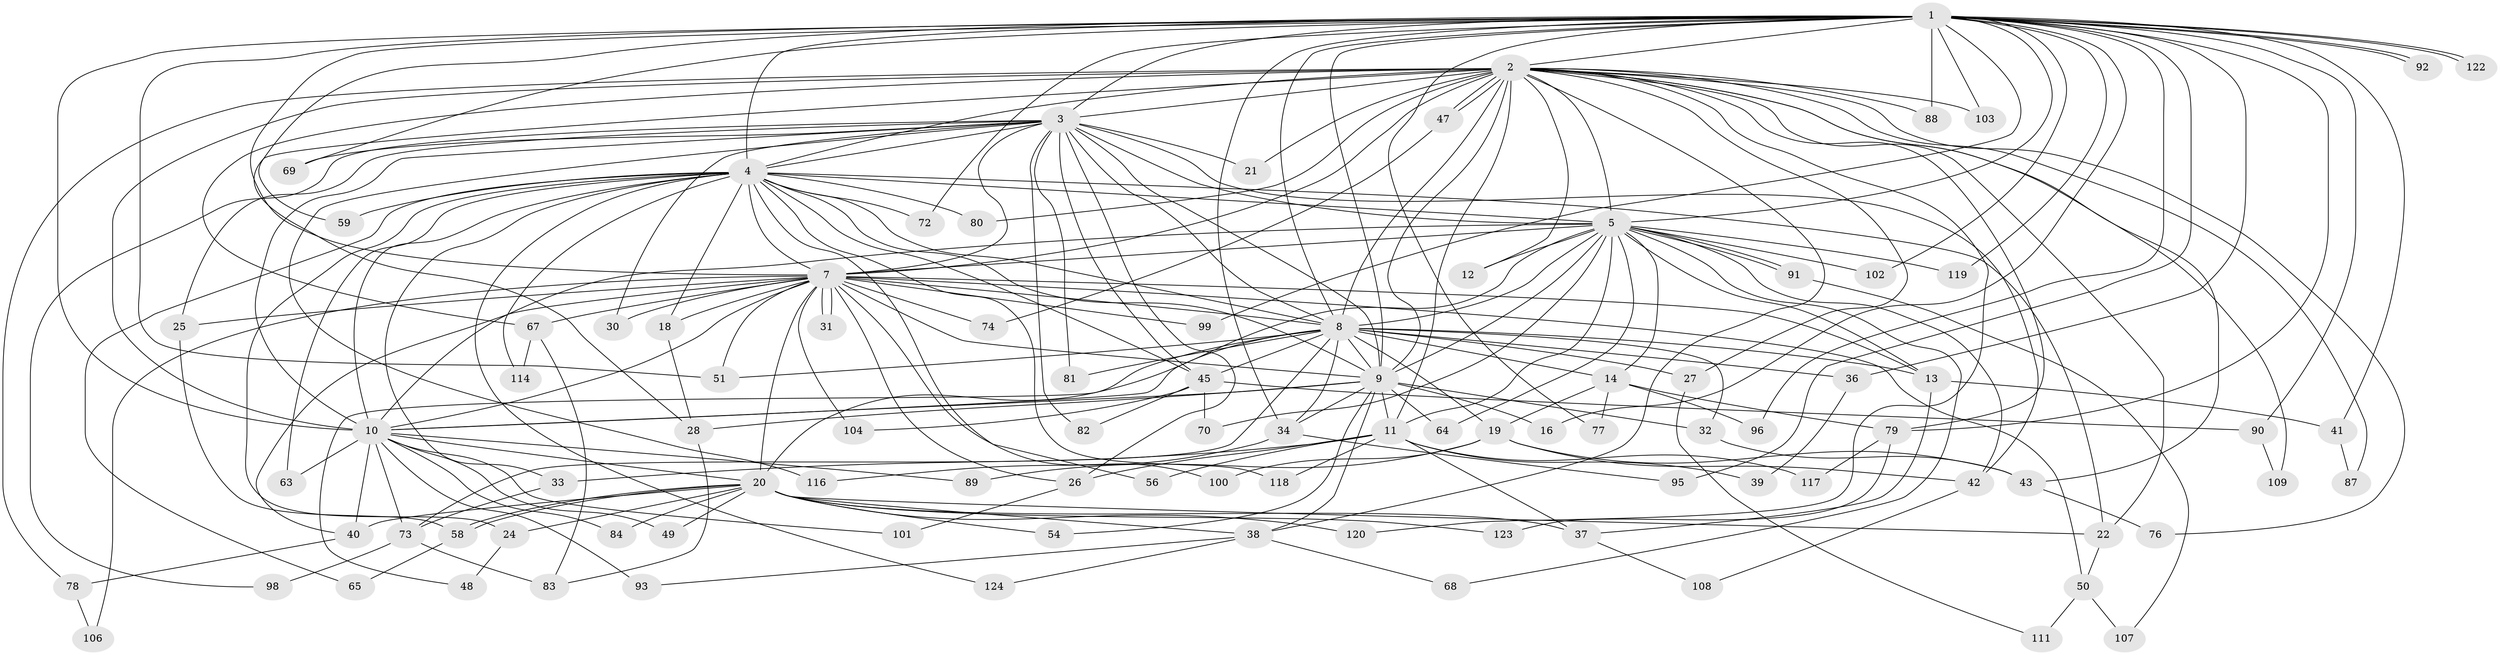 // Generated by graph-tools (version 1.1) at 2025/51/02/27/25 19:51:51]
// undirected, 96 vertices, 228 edges
graph export_dot {
graph [start="1"]
  node [color=gray90,style=filled];
  1 [super="+23"];
  2 [super="+6"];
  3 [super="+94"];
  4 [super="+15"];
  5 [super="+53"];
  7 [super="+66"];
  8 [super="+61"];
  9 [super="+35"];
  10 [super="+115"];
  11 [super="+17"];
  12;
  13 [super="+62"];
  14 [super="+85"];
  16;
  18 [super="+75"];
  19 [super="+112"];
  20 [super="+29"];
  21;
  22 [super="+71"];
  24;
  25;
  26 [super="+55"];
  27;
  28;
  30;
  31;
  32;
  33;
  34 [super="+52"];
  36;
  37 [super="+113"];
  38 [super="+121"];
  39;
  40 [super="+57"];
  41;
  42 [super="+46"];
  43 [super="+44"];
  45 [super="+60"];
  47;
  48;
  49;
  50;
  51;
  54;
  56;
  58 [super="+105"];
  59;
  63;
  64;
  65;
  67;
  68;
  69;
  70;
  72;
  73 [super="+86"];
  74;
  76;
  77;
  78;
  79;
  80;
  81;
  82;
  83 [super="+110"];
  84;
  87;
  88;
  89;
  90;
  91 [super="+97"];
  92;
  93;
  95;
  96;
  98;
  99;
  100;
  101;
  102;
  103;
  104;
  106;
  107;
  108;
  109;
  111;
  114;
  116;
  117;
  118;
  119;
  120;
  122;
  123;
  124;
  1 -- 2 [weight=2];
  1 -- 3;
  1 -- 4 [weight=2];
  1 -- 5;
  1 -- 7;
  1 -- 8;
  1 -- 9;
  1 -- 10 [weight=2];
  1 -- 16;
  1 -- 34;
  1 -- 36;
  1 -- 41;
  1 -- 51;
  1 -- 59;
  1 -- 69;
  1 -- 72;
  1 -- 77;
  1 -- 79;
  1 -- 88;
  1 -- 90;
  1 -- 92;
  1 -- 92;
  1 -- 95;
  1 -- 96;
  1 -- 99;
  1 -- 103;
  1 -- 119;
  1 -- 122;
  1 -- 122;
  1 -- 102;
  2 -- 3 [weight=2];
  2 -- 4 [weight=2];
  2 -- 5 [weight=2];
  2 -- 7 [weight=2];
  2 -- 8 [weight=2];
  2 -- 9 [weight=2];
  2 -- 10 [weight=2];
  2 -- 27;
  2 -- 28;
  2 -- 43 [weight=2];
  2 -- 47;
  2 -- 47;
  2 -- 67;
  2 -- 78;
  2 -- 79;
  2 -- 22;
  2 -- 11;
  2 -- 12;
  2 -- 76;
  2 -- 80;
  2 -- 21;
  2 -- 87;
  2 -- 88;
  2 -- 38;
  2 -- 103;
  2 -- 109;
  2 -- 120;
  3 -- 4;
  3 -- 5 [weight=2];
  3 -- 7;
  3 -- 8 [weight=2];
  3 -- 9;
  3 -- 10;
  3 -- 21;
  3 -- 25;
  3 -- 26;
  3 -- 30;
  3 -- 42;
  3 -- 69;
  3 -- 81;
  3 -- 82;
  3 -- 116;
  3 -- 45;
  3 -- 98;
  4 -- 5;
  4 -- 7;
  4 -- 8;
  4 -- 9;
  4 -- 10;
  4 -- 18;
  4 -- 22;
  4 -- 24;
  4 -- 33;
  4 -- 45;
  4 -- 56;
  4 -- 59;
  4 -- 63;
  4 -- 65;
  4 -- 72;
  4 -- 80;
  4 -- 114;
  4 -- 118;
  4 -- 124;
  5 -- 7;
  5 -- 8;
  5 -- 9;
  5 -- 10;
  5 -- 12;
  5 -- 13;
  5 -- 14;
  5 -- 64;
  5 -- 68;
  5 -- 70;
  5 -- 91 [weight=2];
  5 -- 91;
  5 -- 102;
  5 -- 119;
  5 -- 42;
  5 -- 11;
  5 -- 20;
  7 -- 8;
  7 -- 9;
  7 -- 10;
  7 -- 18;
  7 -- 20;
  7 -- 25;
  7 -- 26;
  7 -- 30;
  7 -- 31;
  7 -- 31;
  7 -- 40;
  7 -- 50;
  7 -- 67;
  7 -- 74;
  7 -- 99;
  7 -- 100;
  7 -- 104;
  7 -- 106;
  7 -- 51;
  7 -- 13;
  8 -- 9;
  8 -- 10;
  8 -- 13;
  8 -- 14;
  8 -- 19;
  8 -- 27;
  8 -- 32;
  8 -- 34;
  8 -- 36;
  8 -- 45;
  8 -- 48;
  8 -- 51;
  8 -- 81;
  8 -- 73;
  9 -- 10;
  9 -- 11;
  9 -- 16;
  9 -- 28;
  9 -- 32;
  9 -- 38;
  9 -- 54;
  9 -- 64;
  9 -- 34;
  10 -- 20;
  10 -- 49;
  10 -- 63;
  10 -- 73;
  10 -- 84;
  10 -- 89;
  10 -- 93;
  10 -- 101;
  10 -- 40;
  11 -- 33;
  11 -- 37;
  11 -- 117;
  11 -- 118;
  11 -- 56;
  11 -- 39;
  11 -- 26;
  13 -- 37;
  13 -- 41;
  14 -- 19;
  14 -- 77;
  14 -- 96;
  14 -- 79;
  18 -- 28;
  19 -- 42;
  19 -- 89;
  19 -- 100;
  19 -- 43;
  20 -- 22;
  20 -- 24;
  20 -- 49;
  20 -- 54;
  20 -- 58;
  20 -- 58;
  20 -- 84;
  20 -- 120;
  20 -- 38;
  20 -- 40;
  20 -- 123;
  20 -- 37;
  22 -- 50;
  24 -- 48;
  25 -- 58;
  26 -- 101;
  27 -- 111;
  28 -- 83;
  32 -- 43;
  33 -- 73;
  34 -- 95;
  34 -- 116;
  36 -- 39;
  37 -- 108;
  38 -- 68;
  38 -- 93;
  38 -- 124;
  40 -- 78;
  41 -- 87;
  42 -- 108;
  43 -- 76;
  45 -- 82;
  45 -- 104;
  45 -- 90;
  45 -- 70;
  47 -- 74;
  50 -- 107;
  50 -- 111;
  58 -- 65;
  67 -- 83;
  67 -- 114;
  73 -- 98;
  73 -- 83;
  78 -- 106;
  79 -- 117;
  79 -- 123;
  90 -- 109;
  91 -- 107;
}
